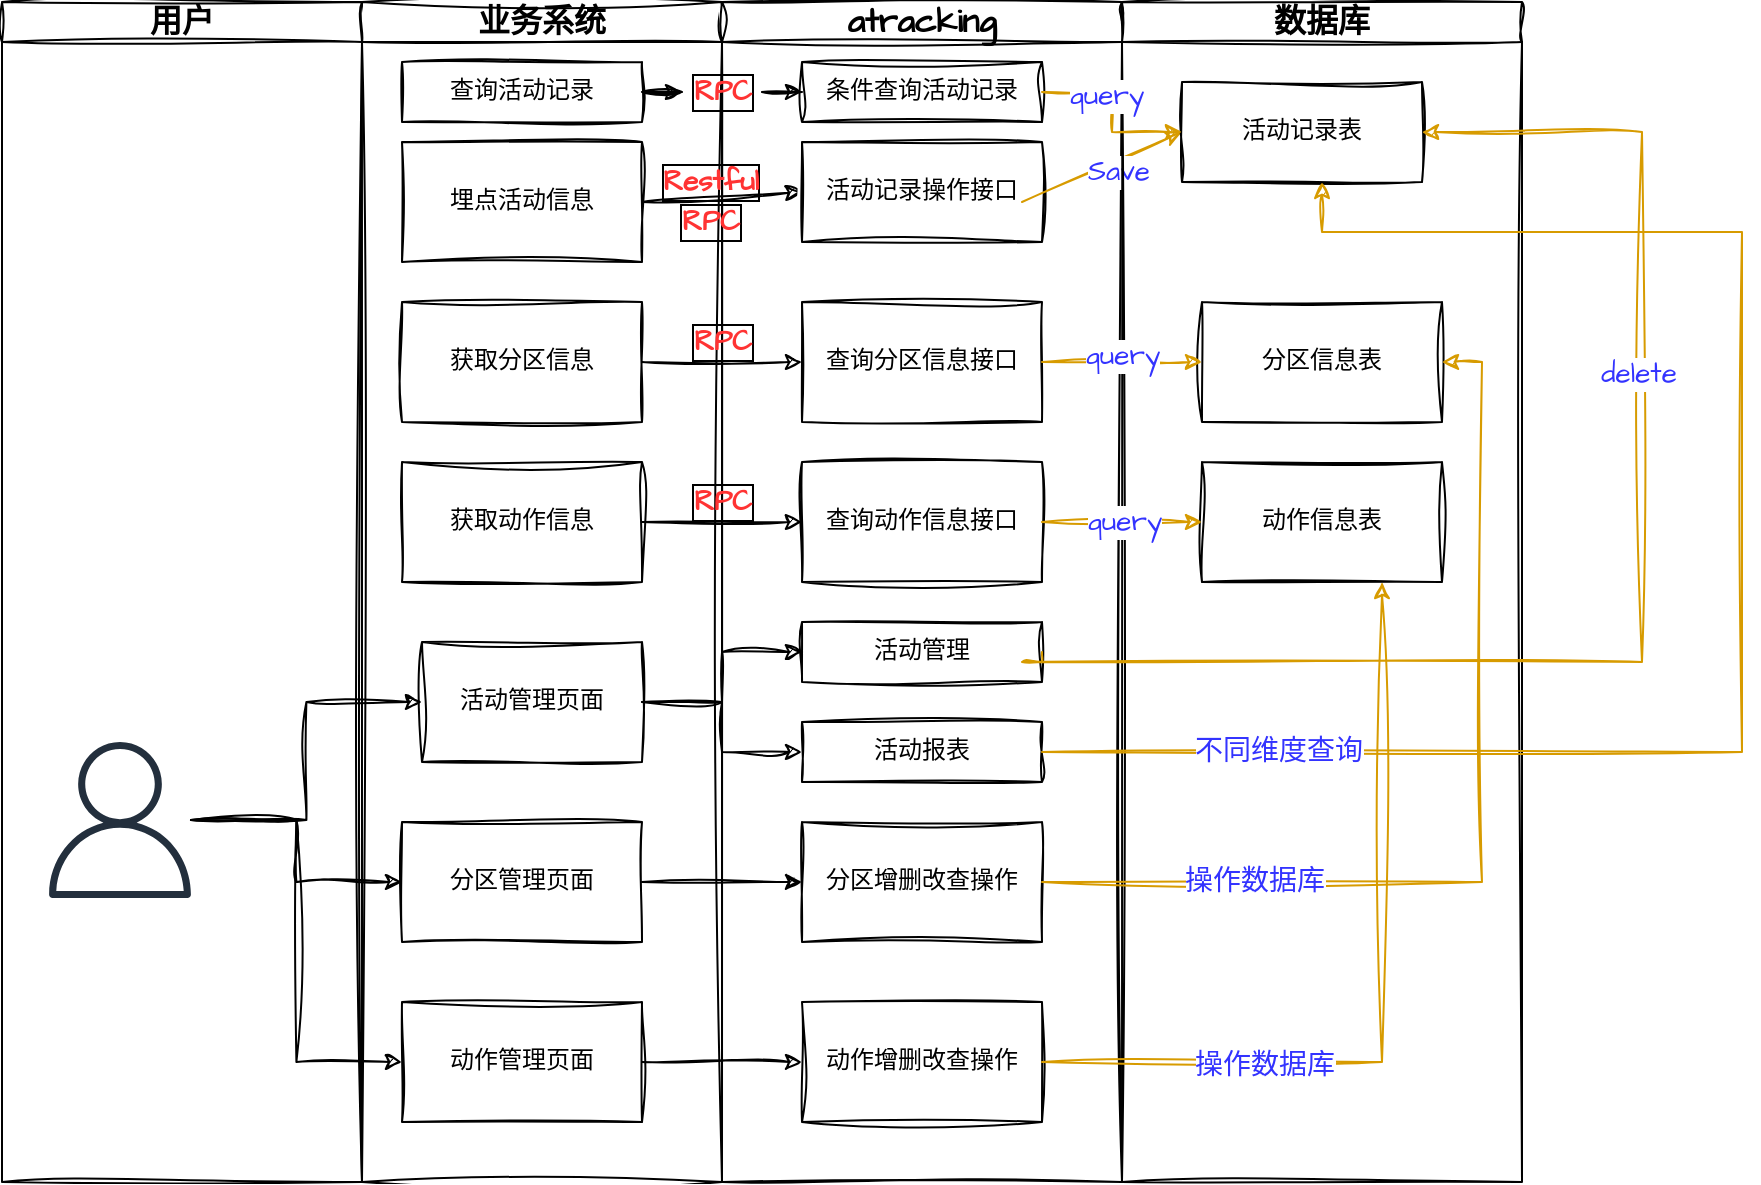 <mxfile version="24.2.1" type="github">
  <diagram name="第 1 页" id="dgFni4hUP5cSdWjF9hMc">
    <mxGraphModel dx="1213" dy="738" grid="1" gridSize="10" guides="1" tooltips="1" connect="1" arrows="1" fold="1" page="1" pageScale="1" pageWidth="827" pageHeight="1169" math="0" shadow="0">
      <root>
        <mxCell id="0" />
        <mxCell id="1" parent="0" />
        <mxCell id="FSiC2wcye2wgbx9kc-YP-12" value="业务系统" style="swimlane;startSize=20;whiteSpace=wrap;html=1;sketch=1;hachureGap=4;jiggle=2;curveFitting=1;fontFamily=Architects Daughter;fontSource=https%3A%2F%2Ffonts.googleapis.com%2Fcss%3Ffamily%3DArchitects%2BDaughter;fontSize=16;" parent="1" vertex="1">
          <mxGeometry x="260" y="120" width="180" height="590" as="geometry" />
        </mxCell>
        <mxCell id="FSiC2wcye2wgbx9kc-YP-16" value="埋点活动信息" style="rounded=0;whiteSpace=wrap;html=1;sketch=1;hachureGap=4;jiggle=2;curveFitting=1;fontFamily=Architects Daughter;fontSource=https%3A%2F%2Ffonts.googleapis.com%2Fcss%3Ffamily%3DArchitects%2BDaughter;" parent="FSiC2wcye2wgbx9kc-YP-12" vertex="1">
          <mxGeometry x="20" y="70" width="120" height="60" as="geometry" />
        </mxCell>
        <mxCell id="FSiC2wcye2wgbx9kc-YP-19" value="" style="endArrow=classic;html=1;rounded=0;sketch=1;hachureGap=4;jiggle=2;curveFitting=1;fontFamily=Architects Daughter;fontSource=https%3A%2F%2Ffonts.googleapis.com%2Fcss%3Ffamily%3DArchitects%2BDaughter;entryX=0;entryY=0.5;entryDx=0;entryDy=0;" parent="FSiC2wcye2wgbx9kc-YP-12" target="FSiC2wcye2wgbx9kc-YP-17" edge="1">
          <mxGeometry width="50" height="50" relative="1" as="geometry">
            <mxPoint x="140" y="100" as="sourcePoint" />
            <mxPoint x="190" y="50" as="targetPoint" />
          </mxGeometry>
        </mxCell>
        <mxCell id="FSiC2wcye2wgbx9kc-YP-29" value="获取分区信息" style="rounded=0;whiteSpace=wrap;html=1;sketch=1;hachureGap=4;jiggle=2;curveFitting=1;fontFamily=Architects Daughter;fontSource=https%3A%2F%2Ffonts.googleapis.com%2Fcss%3Ffamily%3DArchitects%2BDaughter;" parent="FSiC2wcye2wgbx9kc-YP-12" vertex="1">
          <mxGeometry x="20" y="150" width="120" height="60" as="geometry" />
        </mxCell>
        <mxCell id="FSiC2wcye2wgbx9kc-YP-39" value="获取动作信息" style="rounded=0;whiteSpace=wrap;html=1;sketch=1;hachureGap=4;jiggle=2;curveFitting=1;fontFamily=Architects Daughter;fontSource=https%3A%2F%2Ffonts.googleapis.com%2Fcss%3Ffamily%3DArchitects%2BDaughter;" parent="FSiC2wcye2wgbx9kc-YP-12" vertex="1">
          <mxGeometry x="20" y="230" width="120" height="60" as="geometry" />
        </mxCell>
        <mxCell id="FSiC2wcye2wgbx9kc-YP-47" value="活动管理页面" style="rounded=0;whiteSpace=wrap;html=1;sketch=1;hachureGap=4;jiggle=2;curveFitting=1;fontFamily=Architects Daughter;fontSource=https%3A%2F%2Ffonts.googleapis.com%2Fcss%3Ffamily%3DArchitects%2BDaughter;" parent="FSiC2wcye2wgbx9kc-YP-12" vertex="1">
          <mxGeometry x="30" y="320" width="110" height="60" as="geometry" />
        </mxCell>
        <mxCell id="FSiC2wcye2wgbx9kc-YP-69" value="分区管理页面" style="rounded=0;whiteSpace=wrap;html=1;sketch=1;hachureGap=4;jiggle=2;curveFitting=1;fontFamily=Architects Daughter;fontSource=https%3A%2F%2Ffonts.googleapis.com%2Fcss%3Ffamily%3DArchitects%2BDaughter;" parent="FSiC2wcye2wgbx9kc-YP-12" vertex="1">
          <mxGeometry x="20" y="410" width="120" height="60" as="geometry" />
        </mxCell>
        <mxCell id="FSiC2wcye2wgbx9kc-YP-68" value="动作管理页面" style="rounded=0;whiteSpace=wrap;html=1;sketch=1;hachureGap=4;jiggle=2;curveFitting=1;fontFamily=Architects Daughter;fontSource=https%3A%2F%2Ffonts.googleapis.com%2Fcss%3Ffamily%3DArchitects%2BDaughter;" parent="FSiC2wcye2wgbx9kc-YP-12" vertex="1">
          <mxGeometry x="20" y="500" width="120" height="60" as="geometry" />
        </mxCell>
        <mxCell id="VKWuEjPTPfTxh-b_b54n-1" value="查询活动记录" style="rounded=0;whiteSpace=wrap;html=1;sketch=1;hachureGap=4;jiggle=2;curveFitting=1;fontFamily=Architects Daughter;fontSource=https%3A%2F%2Ffonts.googleapis.com%2Fcss%3Ffamily%3DArchitects%2BDaughter;" vertex="1" parent="FSiC2wcye2wgbx9kc-YP-12">
          <mxGeometry x="20" y="30" width="120" height="30" as="geometry" />
        </mxCell>
        <mxCell id="FSiC2wcye2wgbx9kc-YP-13" value="用户" style="swimlane;startSize=20;whiteSpace=wrap;html=1;sketch=1;hachureGap=4;jiggle=2;curveFitting=1;fontFamily=Architects Daughter;fontSource=https%3A%2F%2Ffonts.googleapis.com%2Fcss%3Ffamily%3DArchitects%2BDaughter;fontSize=16;" parent="1" vertex="1">
          <mxGeometry x="80" y="120" width="180" height="590" as="geometry" />
        </mxCell>
        <mxCell id="FSiC2wcye2wgbx9kc-YP-46" value="" style="sketch=0;outlineConnect=0;fontColor=#232F3E;gradientColor=none;fillColor=#232F3D;strokeColor=none;dashed=0;verticalLabelPosition=bottom;verticalAlign=top;align=center;html=1;fontSize=12;fontStyle=0;aspect=fixed;pointerEvents=1;shape=mxgraph.aws4.user;hachureGap=4;jiggle=2;curveFitting=1;fontFamily=Architects Daughter;fontSource=https%3A%2F%2Ffonts.googleapis.com%2Fcss%3Ffamily%3DArchitects%2BDaughter;" parent="FSiC2wcye2wgbx9kc-YP-13" vertex="1">
          <mxGeometry x="20" y="370" width="78" height="78" as="geometry" />
        </mxCell>
        <mxCell id="FSiC2wcye2wgbx9kc-YP-14" value="atracking" style="swimlane;startSize=20;whiteSpace=wrap;html=1;sketch=1;hachureGap=4;jiggle=2;curveFitting=1;fontFamily=Architects Daughter;fontSource=https%3A%2F%2Ffonts.googleapis.com%2Fcss%3Ffamily%3DArchitects%2BDaughter;fontSize=17;" parent="1" vertex="1">
          <mxGeometry x="440" y="120" width="200" height="590" as="geometry" />
        </mxCell>
        <mxCell id="FSiC2wcye2wgbx9kc-YP-17" value="活动记录操作接口" style="rounded=0;whiteSpace=wrap;html=1;sketch=1;hachureGap=4;jiggle=2;curveFitting=1;fontFamily=Architects Daughter;fontSource=https%3A%2F%2Ffonts.googleapis.com%2Fcss%3Ffamily%3DArchitects%2BDaughter;" parent="FSiC2wcye2wgbx9kc-YP-14" vertex="1">
          <mxGeometry x="40" y="70" width="120" height="50" as="geometry" />
        </mxCell>
        <mxCell id="FSiC2wcye2wgbx9kc-YP-25" value="Restful" style="text;strokeColor=none;fillColor=none;html=1;fontSize=14;fontStyle=1;verticalAlign=middle;align=center;fontFamily=Architects Daughter;fontSource=https%3A%2F%2Ffonts.googleapis.com%2Fcss%3Ffamily%3DArchitects%2BDaughter;labelBorderColor=default;fontColor=#FF3333;" parent="FSiC2wcye2wgbx9kc-YP-14" vertex="1">
          <mxGeometry x="-26" y="80" width="40" height="20" as="geometry" />
        </mxCell>
        <mxCell id="FSiC2wcye2wgbx9kc-YP-26" value="RPC" style="text;strokeColor=none;fillColor=none;html=1;fontSize=14;fontStyle=1;verticalAlign=middle;align=center;fontFamily=Architects Daughter;fontSource=https%3A%2F%2Ffonts.googleapis.com%2Fcss%3Ffamily%3DArchitects%2BDaughter;labelBorderColor=default;fontColor=#FF3333;" parent="FSiC2wcye2wgbx9kc-YP-14" vertex="1">
          <mxGeometry x="-26" y="100" width="40" height="20" as="geometry" />
        </mxCell>
        <mxCell id="FSiC2wcye2wgbx9kc-YP-27" value="" style="endArrow=classic;html=1;rounded=0;sketch=1;hachureGap=4;jiggle=2;curveFitting=1;fontFamily=Architects Daughter;fontSource=https%3A%2F%2Ffonts.googleapis.com%2Fcss%3Ffamily%3DArchitects%2BDaughter;entryX=0;entryY=0.5;entryDx=0;entryDy=0;fillColor=#ffcd28;gradientColor=#ffa500;strokeColor=#d79b00;" parent="FSiC2wcye2wgbx9kc-YP-14" target="FSiC2wcye2wgbx9kc-YP-18" edge="1">
          <mxGeometry width="50" height="50" relative="1" as="geometry">
            <mxPoint x="150" y="100" as="sourcePoint" />
            <mxPoint x="200" y="50" as="targetPoint" />
          </mxGeometry>
        </mxCell>
        <mxCell id="FSiC2wcye2wgbx9kc-YP-28" value="Save" style="edgeLabel;html=1;align=center;verticalAlign=middle;resizable=0;points=[];sketch=1;hachureGap=4;jiggle=2;curveFitting=1;fontFamily=Architects Daughter;fontSource=https%3A%2F%2Ffonts.googleapis.com%2Fcss%3Ffamily%3DArchitects%2BDaughter;fontSize=14;fontColor=#3333FF;" parent="FSiC2wcye2wgbx9kc-YP-27" vertex="1" connectable="0">
          <mxGeometry x="-0.141" y="-5" relative="1" as="geometry">
            <mxPoint x="11" y="-5" as="offset" />
          </mxGeometry>
        </mxCell>
        <mxCell id="FSiC2wcye2wgbx9kc-YP-34" value="查询分区信息接口" style="rounded=0;whiteSpace=wrap;html=1;sketch=1;hachureGap=4;jiggle=2;curveFitting=1;fontFamily=Architects Daughter;fontSource=https%3A%2F%2Ffonts.googleapis.com%2Fcss%3Ffamily%3DArchitects%2BDaughter;" parent="FSiC2wcye2wgbx9kc-YP-14" vertex="1">
          <mxGeometry x="40" y="150" width="120" height="60" as="geometry" />
        </mxCell>
        <mxCell id="FSiC2wcye2wgbx9kc-YP-40" value="查询动作信息接口" style="rounded=0;whiteSpace=wrap;html=1;sketch=1;hachureGap=4;jiggle=2;curveFitting=1;fontFamily=Architects Daughter;fontSource=https%3A%2F%2Ffonts.googleapis.com%2Fcss%3Ffamily%3DArchitects%2BDaughter;" parent="FSiC2wcye2wgbx9kc-YP-14" vertex="1">
          <mxGeometry x="40" y="230" width="120" height="60" as="geometry" />
        </mxCell>
        <mxCell id="FSiC2wcye2wgbx9kc-YP-48" value="活动管理" style="rounded=0;whiteSpace=wrap;html=1;sketch=1;hachureGap=4;jiggle=2;curveFitting=1;fontFamily=Architects Daughter;fontSource=https%3A%2F%2Ffonts.googleapis.com%2Fcss%3Ffamily%3DArchitects%2BDaughter;" parent="FSiC2wcye2wgbx9kc-YP-14" vertex="1">
          <mxGeometry x="40" y="310" width="120" height="30" as="geometry" />
        </mxCell>
        <mxCell id="FSiC2wcye2wgbx9kc-YP-60" value="活动报表" style="rounded=0;whiteSpace=wrap;html=1;sketch=1;hachureGap=4;jiggle=2;curveFitting=1;fontFamily=Architects Daughter;fontSource=https%3A%2F%2Ffonts.googleapis.com%2Fcss%3Ffamily%3DArchitects%2BDaughter;" parent="FSiC2wcye2wgbx9kc-YP-14" vertex="1">
          <mxGeometry x="40" y="360" width="120" height="30" as="geometry" />
        </mxCell>
        <mxCell id="FSiC2wcye2wgbx9kc-YP-75" value="分区增删改查操作" style="rounded=0;whiteSpace=wrap;html=1;sketch=1;hachureGap=4;jiggle=2;curveFitting=1;fontFamily=Architects Daughter;fontSource=https%3A%2F%2Ffonts.googleapis.com%2Fcss%3Ffamily%3DArchitects%2BDaughter;" parent="FSiC2wcye2wgbx9kc-YP-14" vertex="1">
          <mxGeometry x="40" y="410" width="120" height="60" as="geometry" />
        </mxCell>
        <mxCell id="FSiC2wcye2wgbx9kc-YP-76" value="动作增删改查操作" style="rounded=0;whiteSpace=wrap;html=1;sketch=1;hachureGap=4;jiggle=2;curveFitting=1;fontFamily=Architects Daughter;fontSource=https%3A%2F%2Ffonts.googleapis.com%2Fcss%3Ffamily%3DArchitects%2BDaughter;" parent="FSiC2wcye2wgbx9kc-YP-14" vertex="1">
          <mxGeometry x="40" y="500" width="120" height="60" as="geometry" />
        </mxCell>
        <mxCell id="FSiC2wcye2wgbx9kc-YP-81" value="RPC" style="text;strokeColor=none;fillColor=none;html=1;fontSize=14;fontStyle=1;verticalAlign=middle;align=center;fontFamily=Architects Daughter;fontSource=https%3A%2F%2Ffonts.googleapis.com%2Fcss%3Ffamily%3DArchitects%2BDaughter;labelBorderColor=default;fontColor=#FF3333;" parent="FSiC2wcye2wgbx9kc-YP-14" vertex="1">
          <mxGeometry x="-20" y="160" width="40" height="20" as="geometry" />
        </mxCell>
        <mxCell id="FSiC2wcye2wgbx9kc-YP-82" value="RPC" style="text;strokeColor=none;fillColor=none;html=1;fontSize=14;fontStyle=1;verticalAlign=middle;align=center;fontFamily=Architects Daughter;fontSource=https%3A%2F%2Ffonts.googleapis.com%2Fcss%3Ffamily%3DArchitects%2BDaughter;labelBorderColor=default;fontColor=#FF3333;" parent="FSiC2wcye2wgbx9kc-YP-14" vertex="1">
          <mxGeometry x="-20" y="240" width="40" height="20" as="geometry" />
        </mxCell>
        <mxCell id="VKWuEjPTPfTxh-b_b54n-11" value="条件查询活动记录" style="rounded=0;whiteSpace=wrap;html=1;sketch=1;hachureGap=4;jiggle=2;curveFitting=1;fontFamily=Architects Daughter;fontSource=https%3A%2F%2Ffonts.googleapis.com%2Fcss%3Ffamily%3DArchitects%2BDaughter;" vertex="1" parent="FSiC2wcye2wgbx9kc-YP-14">
          <mxGeometry x="40" y="30" width="120" height="30" as="geometry" />
        </mxCell>
        <mxCell id="FSiC2wcye2wgbx9kc-YP-15" value="数据库" style="swimlane;startSize=20;whiteSpace=wrap;html=1;sketch=1;hachureGap=4;jiggle=2;curveFitting=1;fontFamily=Architects Daughter;fontSource=https%3A%2F%2Ffonts.googleapis.com%2Fcss%3Ffamily%3DArchitects%2BDaughter;fontSize=16;" parent="1" vertex="1">
          <mxGeometry x="640" y="120" width="200" height="590" as="geometry" />
        </mxCell>
        <mxCell id="FSiC2wcye2wgbx9kc-YP-18" value="活动记录表" style="rounded=0;whiteSpace=wrap;html=1;sketch=1;hachureGap=4;jiggle=2;curveFitting=1;fontFamily=Architects Daughter;fontSource=https%3A%2F%2Ffonts.googleapis.com%2Fcss%3Ffamily%3DArchitects%2BDaughter;" parent="FSiC2wcye2wgbx9kc-YP-15" vertex="1">
          <mxGeometry x="30" y="40" width="120" height="50" as="geometry" />
        </mxCell>
        <mxCell id="FSiC2wcye2wgbx9kc-YP-35" value="分区信息表" style="rounded=0;whiteSpace=wrap;html=1;sketch=1;hachureGap=4;jiggle=2;curveFitting=1;fontFamily=Architects Daughter;fontSource=https%3A%2F%2Ffonts.googleapis.com%2Fcss%3Ffamily%3DArchitects%2BDaughter;" parent="FSiC2wcye2wgbx9kc-YP-15" vertex="1">
          <mxGeometry x="40" y="150" width="120" height="60" as="geometry" />
        </mxCell>
        <mxCell id="FSiC2wcye2wgbx9kc-YP-41" value="动作信息表" style="rounded=0;whiteSpace=wrap;html=1;sketch=1;hachureGap=4;jiggle=2;curveFitting=1;fontFamily=Architects Daughter;fontSource=https%3A%2F%2Ffonts.googleapis.com%2Fcss%3Ffamily%3DArchitects%2BDaughter;" parent="FSiC2wcye2wgbx9kc-YP-15" vertex="1">
          <mxGeometry x="40" y="230" width="120" height="60" as="geometry" />
        </mxCell>
        <mxCell id="FSiC2wcye2wgbx9kc-YP-36" style="edgeStyle=orthogonalEdgeStyle;rounded=0;sketch=1;hachureGap=4;jiggle=2;curveFitting=1;orthogonalLoop=1;jettySize=auto;html=1;entryX=0;entryY=0.5;entryDx=0;entryDy=0;fontFamily=Architects Daughter;fontSource=https%3A%2F%2Ffonts.googleapis.com%2Fcss%3Ffamily%3DArchitects%2BDaughter;" parent="1" source="FSiC2wcye2wgbx9kc-YP-29" target="FSiC2wcye2wgbx9kc-YP-34" edge="1">
          <mxGeometry relative="1" as="geometry" />
        </mxCell>
        <mxCell id="FSiC2wcye2wgbx9kc-YP-43" style="edgeStyle=orthogonalEdgeStyle;rounded=0;sketch=1;hachureGap=4;jiggle=2;curveFitting=1;orthogonalLoop=1;jettySize=auto;html=1;entryX=0;entryY=0.5;entryDx=0;entryDy=0;fontFamily=Architects Daughter;fontSource=https%3A%2F%2Ffonts.googleapis.com%2Fcss%3Ffamily%3DArchitects%2BDaughter;" parent="1" source="FSiC2wcye2wgbx9kc-YP-39" target="FSiC2wcye2wgbx9kc-YP-40" edge="1">
          <mxGeometry relative="1" as="geometry" />
        </mxCell>
        <mxCell id="FSiC2wcye2wgbx9kc-YP-44" style="edgeStyle=orthogonalEdgeStyle;rounded=0;sketch=1;hachureGap=4;jiggle=2;curveFitting=1;orthogonalLoop=1;jettySize=auto;html=1;entryX=0;entryY=0.5;entryDx=0;entryDy=0;fontFamily=Architects Daughter;fontSource=https%3A%2F%2Ffonts.googleapis.com%2Fcss%3Ffamily%3DArchitects%2BDaughter;fillColor=#ffcd28;gradientColor=#ffa500;strokeColor=#d79b00;" parent="1" source="FSiC2wcye2wgbx9kc-YP-40" target="FSiC2wcye2wgbx9kc-YP-41" edge="1">
          <mxGeometry relative="1" as="geometry" />
        </mxCell>
        <mxCell id="FSiC2wcye2wgbx9kc-YP-45" value="query" style="edgeLabel;html=1;align=center;verticalAlign=middle;resizable=0;points=[];sketch=1;hachureGap=4;jiggle=2;curveFitting=1;fontFamily=Architects Daughter;fontSource=https%3A%2F%2Ffonts.googleapis.com%2Fcss%3Ffamily%3DArchitects%2BDaughter;fontSize=14;fontColor=#3333FF;" parent="FSiC2wcye2wgbx9kc-YP-44" vertex="1" connectable="0">
          <mxGeometry x="0.082" y="-2" relative="1" as="geometry">
            <mxPoint x="-3" y="-2" as="offset" />
          </mxGeometry>
        </mxCell>
        <mxCell id="FSiC2wcye2wgbx9kc-YP-61" style="edgeStyle=orthogonalEdgeStyle;rounded=0;sketch=1;hachureGap=4;jiggle=2;curveFitting=1;orthogonalLoop=1;jettySize=auto;html=1;entryX=1;entryY=0.5;entryDx=0;entryDy=0;fontFamily=Architects Daughter;fontSource=https%3A%2F%2Ffonts.googleapis.com%2Fcss%3Ffamily%3DArchitects%2BDaughter;exitX=1;exitY=0.5;exitDx=0;exitDy=0;fillColor=#ffcd28;strokeColor=#d79b00;gradientColor=#ffa500;" parent="1" source="FSiC2wcye2wgbx9kc-YP-48" target="FSiC2wcye2wgbx9kc-YP-18" edge="1">
          <mxGeometry relative="1" as="geometry">
            <Array as="points">
              <mxPoint x="590" y="450" />
              <mxPoint x="900" y="450" />
              <mxPoint x="900" y="220" />
            </Array>
          </mxGeometry>
        </mxCell>
        <mxCell id="FSiC2wcye2wgbx9kc-YP-62" value="delete" style="edgeLabel;html=1;align=center;verticalAlign=middle;resizable=0;points=[];sketch=1;hachureGap=4;jiggle=2;curveFitting=1;fontFamily=Architects Daughter;fontSource=https%3A%2F%2Ffonts.googleapis.com%2Fcss%3Ffamily%3DArchitects%2BDaughter;fontSize=14;fontColor=#3333FF;" parent="FSiC2wcye2wgbx9kc-YP-61" vertex="1" connectable="0">
          <mxGeometry x="0.34" y="2" relative="1" as="geometry">
            <mxPoint as="offset" />
          </mxGeometry>
        </mxCell>
        <mxCell id="FSiC2wcye2wgbx9kc-YP-63" style="edgeStyle=orthogonalEdgeStyle;rounded=0;sketch=1;hachureGap=4;jiggle=2;curveFitting=1;orthogonalLoop=1;jettySize=auto;html=1;fontFamily=Architects Daughter;fontSource=https%3A%2F%2Ffonts.googleapis.com%2Fcss%3Ffamily%3DArchitects%2BDaughter;fillColor=#ffcd28;gradientColor=#ffa500;strokeColor=#d79b00;" parent="1" source="FSiC2wcye2wgbx9kc-YP-60" edge="1">
          <mxGeometry relative="1" as="geometry">
            <Array as="points">
              <mxPoint x="950" y="495" />
              <mxPoint x="950" y="235" />
              <mxPoint x="740" y="235" />
            </Array>
            <mxPoint x="740" y="210" as="targetPoint" />
          </mxGeometry>
        </mxCell>
        <mxCell id="FSiC2wcye2wgbx9kc-YP-64" value="不同维度查询" style="edgeLabel;html=1;align=center;verticalAlign=middle;resizable=0;points=[];sketch=1;hachureGap=4;jiggle=2;curveFitting=1;fontFamily=Architects Daughter;fontSource=https%3A%2F%2Ffonts.googleapis.com%2Fcss%3Ffamily%3DArchitects%2BDaughter;fontSize=14;fontColor=#3333FF;" parent="FSiC2wcye2wgbx9kc-YP-63" vertex="1" connectable="0">
          <mxGeometry x="-0.544" y="-5" relative="1" as="geometry">
            <mxPoint x="-75" y="-5" as="offset" />
          </mxGeometry>
        </mxCell>
        <mxCell id="FSiC2wcye2wgbx9kc-YP-65" style="edgeStyle=orthogonalEdgeStyle;rounded=0;sketch=1;hachureGap=4;jiggle=2;curveFitting=1;orthogonalLoop=1;jettySize=auto;html=1;entryX=0;entryY=0.5;entryDx=0;entryDy=0;fontFamily=Architects Daughter;fontSource=https%3A%2F%2Ffonts.googleapis.com%2Fcss%3Ffamily%3DArchitects%2BDaughter;" parent="1" source="FSiC2wcye2wgbx9kc-YP-46" target="FSiC2wcye2wgbx9kc-YP-47" edge="1">
          <mxGeometry relative="1" as="geometry" />
        </mxCell>
        <mxCell id="FSiC2wcye2wgbx9kc-YP-66" style="edgeStyle=orthogonalEdgeStyle;rounded=0;sketch=1;hachureGap=4;jiggle=2;curveFitting=1;orthogonalLoop=1;jettySize=auto;html=1;entryX=0;entryY=0.5;entryDx=0;entryDy=0;fontFamily=Architects Daughter;fontSource=https%3A%2F%2Ffonts.googleapis.com%2Fcss%3Ffamily%3DArchitects%2BDaughter;" parent="1" source="FSiC2wcye2wgbx9kc-YP-47" target="FSiC2wcye2wgbx9kc-YP-48" edge="1">
          <mxGeometry relative="1" as="geometry" />
        </mxCell>
        <mxCell id="FSiC2wcye2wgbx9kc-YP-67" style="edgeStyle=orthogonalEdgeStyle;rounded=0;sketch=1;hachureGap=4;jiggle=2;curveFitting=1;orthogonalLoop=1;jettySize=auto;html=1;entryX=0;entryY=0.5;entryDx=0;entryDy=0;fontFamily=Architects Daughter;fontSource=https%3A%2F%2Ffonts.googleapis.com%2Fcss%3Ffamily%3DArchitects%2BDaughter;" parent="1" source="FSiC2wcye2wgbx9kc-YP-47" target="FSiC2wcye2wgbx9kc-YP-60" edge="1">
          <mxGeometry relative="1" as="geometry" />
        </mxCell>
        <mxCell id="FSiC2wcye2wgbx9kc-YP-73" style="edgeStyle=orthogonalEdgeStyle;rounded=0;sketch=1;hachureGap=4;jiggle=2;curveFitting=1;orthogonalLoop=1;jettySize=auto;html=1;entryX=0;entryY=0.5;entryDx=0;entryDy=0;fontFamily=Architects Daughter;fontSource=https%3A%2F%2Ffonts.googleapis.com%2Fcss%3Ffamily%3DArchitects%2BDaughter;" parent="1" source="FSiC2wcye2wgbx9kc-YP-46" target="FSiC2wcye2wgbx9kc-YP-69" edge="1">
          <mxGeometry relative="1" as="geometry" />
        </mxCell>
        <mxCell id="FSiC2wcye2wgbx9kc-YP-74" style="edgeStyle=orthogonalEdgeStyle;rounded=0;sketch=1;hachureGap=4;jiggle=2;curveFitting=1;orthogonalLoop=1;jettySize=auto;html=1;entryX=0;entryY=0.5;entryDx=0;entryDy=0;fontFamily=Architects Daughter;fontSource=https%3A%2F%2Ffonts.googleapis.com%2Fcss%3Ffamily%3DArchitects%2BDaughter;" parent="1" source="FSiC2wcye2wgbx9kc-YP-46" target="FSiC2wcye2wgbx9kc-YP-68" edge="1">
          <mxGeometry relative="1" as="geometry" />
        </mxCell>
        <mxCell id="FSiC2wcye2wgbx9kc-YP-77" style="edgeStyle=orthogonalEdgeStyle;rounded=0;sketch=1;hachureGap=4;jiggle=2;curveFitting=1;orthogonalLoop=1;jettySize=auto;html=1;entryX=1;entryY=0.5;entryDx=0;entryDy=0;fontFamily=Architects Daughter;fontSource=https%3A%2F%2Ffonts.googleapis.com%2Fcss%3Ffamily%3DArchitects%2BDaughter;fillColor=#ffcd28;gradientColor=#ffa500;strokeColor=#d79b00;" parent="1" source="FSiC2wcye2wgbx9kc-YP-75" target="FSiC2wcye2wgbx9kc-YP-35" edge="1">
          <mxGeometry relative="1" as="geometry" />
        </mxCell>
        <mxCell id="FSiC2wcye2wgbx9kc-YP-78" value="操作数据库" style="edgeLabel;html=1;align=center;verticalAlign=middle;resizable=0;points=[];sketch=1;hachureGap=4;jiggle=2;curveFitting=1;fontFamily=Architects Daughter;fontSource=https%3A%2F%2Ffonts.googleapis.com%2Fcss%3Ffamily%3DArchitects%2BDaughter;fontSize=14;fontColor=#3333FF;" parent="FSiC2wcye2wgbx9kc-YP-77" vertex="1" connectable="0">
          <mxGeometry x="-0.577" relative="1" as="geometry">
            <mxPoint as="offset" />
          </mxGeometry>
        </mxCell>
        <mxCell id="FSiC2wcye2wgbx9kc-YP-79" style="edgeStyle=orthogonalEdgeStyle;rounded=0;sketch=1;hachureGap=4;jiggle=2;curveFitting=1;orthogonalLoop=1;jettySize=auto;html=1;fontFamily=Architects Daughter;fontSource=https%3A%2F%2Ffonts.googleapis.com%2Fcss%3Ffamily%3DArchitects%2BDaughter;entryX=0.75;entryY=1;entryDx=0;entryDy=0;fillColor=#ffcd28;gradientColor=#ffa500;strokeColor=#d79b00;" parent="1" source="FSiC2wcye2wgbx9kc-YP-76" target="FSiC2wcye2wgbx9kc-YP-41" edge="1">
          <mxGeometry relative="1" as="geometry" />
        </mxCell>
        <mxCell id="FSiC2wcye2wgbx9kc-YP-80" value="操作数据库" style="edgeLabel;html=1;align=center;verticalAlign=middle;resizable=0;points=[];sketch=1;hachureGap=4;jiggle=2;curveFitting=1;fontFamily=Architects Daughter;fontSource=https%3A%2F%2Ffonts.googleapis.com%2Fcss%3Ffamily%3DArchitects%2BDaughter;fontSize=14;fontColor=#3333FF;" parent="FSiC2wcye2wgbx9kc-YP-79" vertex="1" connectable="0">
          <mxGeometry x="-0.462" y="-2" relative="1" as="geometry">
            <mxPoint as="offset" />
          </mxGeometry>
        </mxCell>
        <mxCell id="FSiC2wcye2wgbx9kc-YP-84" style="edgeStyle=orthogonalEdgeStyle;rounded=0;sketch=1;hachureGap=4;jiggle=2;curveFitting=1;orthogonalLoop=1;jettySize=auto;html=1;entryX=0;entryY=0.5;entryDx=0;entryDy=0;fontFamily=Architects Daughter;fontSource=https%3A%2F%2Ffonts.googleapis.com%2Fcss%3Ffamily%3DArchitects%2BDaughter;" parent="1" source="FSiC2wcye2wgbx9kc-YP-69" target="FSiC2wcye2wgbx9kc-YP-75" edge="1">
          <mxGeometry relative="1" as="geometry" />
        </mxCell>
        <mxCell id="FSiC2wcye2wgbx9kc-YP-85" style="edgeStyle=orthogonalEdgeStyle;rounded=0;sketch=1;hachureGap=4;jiggle=2;curveFitting=1;orthogonalLoop=1;jettySize=auto;html=1;fontFamily=Architects Daughter;fontSource=https%3A%2F%2Ffonts.googleapis.com%2Fcss%3Ffamily%3DArchitects%2BDaughter;" parent="1" source="FSiC2wcye2wgbx9kc-YP-68" target="FSiC2wcye2wgbx9kc-YP-76" edge="1">
          <mxGeometry relative="1" as="geometry" />
        </mxCell>
        <mxCell id="FSiC2wcye2wgbx9kc-YP-37" style="edgeStyle=orthogonalEdgeStyle;rounded=0;sketch=1;hachureGap=4;jiggle=2;curveFitting=1;orthogonalLoop=1;jettySize=auto;html=1;fontFamily=Architects Daughter;fontSource=https%3A%2F%2Ffonts.googleapis.com%2Fcss%3Ffamily%3DArchitects%2BDaughter;fontSize=14;fillColor=#ffcd28;gradientColor=#ffa500;strokeColor=#d79b00;entryX=0;entryY=0.5;entryDx=0;entryDy=0;" parent="1" source="FSiC2wcye2wgbx9kc-YP-34" target="FSiC2wcye2wgbx9kc-YP-35" edge="1">
          <mxGeometry relative="1" as="geometry">
            <mxPoint x="670" y="300" as="targetPoint" />
            <Array as="points">
              <mxPoint x="640" y="300" />
              <mxPoint x="640" y="300" />
            </Array>
          </mxGeometry>
        </mxCell>
        <mxCell id="FSiC2wcye2wgbx9kc-YP-38" value="query" style="edgeLabel;html=1;align=center;verticalAlign=middle;resizable=0;points=[];sketch=1;hachureGap=4;jiggle=2;curveFitting=1;fontFamily=Architects Daughter;fontSource=https%3A%2F%2Ffonts.googleapis.com%2Fcss%3Ffamily%3DArchitects%2BDaughter;fontSize=14;fontColor=#3333FF;" parent="FSiC2wcye2wgbx9kc-YP-37" vertex="1" connectable="0">
          <mxGeometry x="0.347" y="3" relative="1" as="geometry">
            <mxPoint x="-14" as="offset" />
          </mxGeometry>
        </mxCell>
        <mxCell id="VKWuEjPTPfTxh-b_b54n-12" value="" style="edgeStyle=orthogonalEdgeStyle;rounded=0;sketch=1;hachureGap=4;jiggle=2;curveFitting=1;orthogonalLoop=1;jettySize=auto;html=1;fontFamily=Architects Daughter;fontSource=https%3A%2F%2Ffonts.googleapis.com%2Fcss%3Ffamily%3DArchitects%2BDaughter;" edge="1" parent="1" source="VKWuEjPTPfTxh-b_b54n-13" target="VKWuEjPTPfTxh-b_b54n-11">
          <mxGeometry relative="1" as="geometry" />
        </mxCell>
        <mxCell id="VKWuEjPTPfTxh-b_b54n-15" value="" style="edgeStyle=orthogonalEdgeStyle;rounded=0;sketch=1;hachureGap=4;jiggle=2;curveFitting=1;orthogonalLoop=1;jettySize=auto;html=1;fontFamily=Architects Daughter;fontSource=https%3A%2F%2Ffonts.googleapis.com%2Fcss%3Ffamily%3DArchitects%2BDaughter;" edge="1" parent="1" source="VKWuEjPTPfTxh-b_b54n-1" target="VKWuEjPTPfTxh-b_b54n-13">
          <mxGeometry relative="1" as="geometry">
            <mxPoint x="400" y="165" as="sourcePoint" />
            <mxPoint x="480" y="165" as="targetPoint" />
          </mxGeometry>
        </mxCell>
        <mxCell id="VKWuEjPTPfTxh-b_b54n-13" value="RPC" style="text;strokeColor=none;fillColor=none;html=1;fontSize=14;fontStyle=1;verticalAlign=middle;align=center;fontFamily=Architects Daughter;fontSource=https%3A%2F%2Ffonts.googleapis.com%2Fcss%3Ffamily%3DArchitects%2BDaughter;labelBorderColor=default;fontColor=#FF3333;" vertex="1" parent="1">
          <mxGeometry x="420" y="155" width="40" height="20" as="geometry" />
        </mxCell>
        <mxCell id="VKWuEjPTPfTxh-b_b54n-16" style="edgeStyle=orthogonalEdgeStyle;rounded=0;sketch=1;hachureGap=4;jiggle=2;curveFitting=1;orthogonalLoop=1;jettySize=auto;html=1;entryX=0;entryY=0.5;entryDx=0;entryDy=0;fontFamily=Architects Daughter;fontSource=https%3A%2F%2Ffonts.googleapis.com%2Fcss%3Ffamily%3DArchitects%2BDaughter;fillColor=#ffcd28;gradientColor=#ffa500;strokeColor=#d79b00;" edge="1" parent="1" source="VKWuEjPTPfTxh-b_b54n-11" target="FSiC2wcye2wgbx9kc-YP-18">
          <mxGeometry relative="1" as="geometry" />
        </mxCell>
        <mxCell id="VKWuEjPTPfTxh-b_b54n-17" value="query" style="edgeLabel;html=1;align=center;verticalAlign=middle;resizable=0;points=[];sketch=1;hachureGap=4;jiggle=2;curveFitting=1;fontFamily=Architects Daughter;fontSource=https%3A%2F%2Ffonts.googleapis.com%2Fcss%3Ffamily%3DArchitects%2BDaughter;fontSize=14;fontColor=#3333FF;" vertex="1" connectable="0" parent="VKWuEjPTPfTxh-b_b54n-16">
          <mxGeometry x="-0.296" y="-2" relative="1" as="geometry">
            <mxPoint as="offset" />
          </mxGeometry>
        </mxCell>
      </root>
    </mxGraphModel>
  </diagram>
</mxfile>

